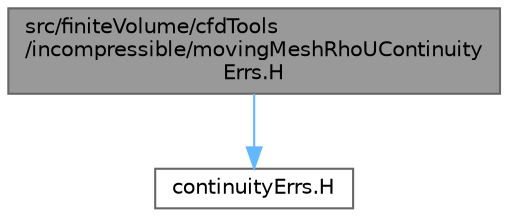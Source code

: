 digraph "src/finiteVolume/cfdTools/incompressible/movingMeshRhoUContinuityErrs.H"
{
 // LATEX_PDF_SIZE
  bgcolor="transparent";
  edge [fontname=Helvetica,fontsize=10,labelfontname=Helvetica,labelfontsize=10];
  node [fontname=Helvetica,fontsize=10,shape=box,height=0.2,width=0.4];
  Node1 [id="Node000001",label="src/finiteVolume/cfdTools\l/incompressible/movingMeshRhoUContinuity\lErrs.H",height=0.2,width=0.4,color="gray40", fillcolor="grey60", style="filled", fontcolor="black",tooltip="Calculates and prints the continuity errors for moving mesh calculation."];
  Node1 -> Node2 [id="edge1_Node000001_Node000002",color="steelblue1",style="solid",tooltip=" "];
  Node2 [id="Node000002",label="continuityErrs.H",height=0.2,width=0.4,color="grey40", fillcolor="white", style="filled",URL="$src_2finiteVolume_2cfdTools_2incompressible_2continuityErrs_8H.html",tooltip="Calculates and prints the continuity errors."];
}
